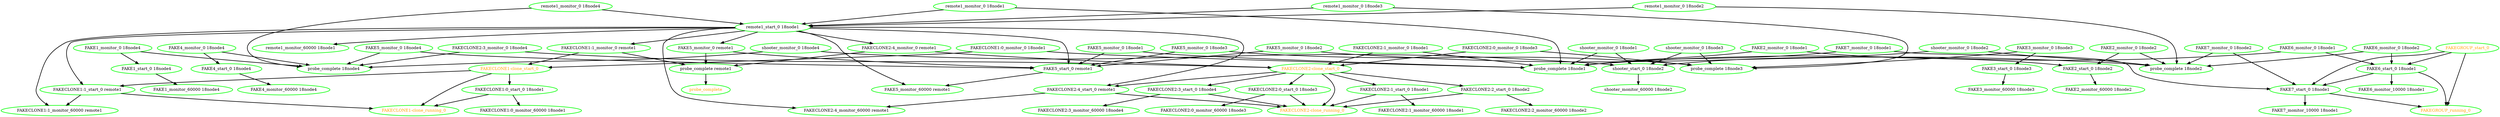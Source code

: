  digraph "g" {
"FAKE1_monitor_0 18node4" -> "FAKE1_start_0 18node4" [ style = bold]
"FAKE1_monitor_0 18node4" -> "probe_complete 18node4" [ style = bold]
"FAKE1_monitor_0 18node4" [ style=bold color="green" fontcolor="black"]
"FAKE1_monitor_60000 18node4" [ style=bold color="green" fontcolor="black"]
"FAKE1_start_0 18node4" -> "FAKE1_monitor_60000 18node4" [ style = bold]
"FAKE1_start_0 18node4" [ style=bold color="green" fontcolor="black"]
"FAKE2_monitor_0 18node1" -> "FAKE2_start_0 18node2" [ style = bold]
"FAKE2_monitor_0 18node1" -> "probe_complete 18node1" [ style = bold]
"FAKE2_monitor_0 18node1" [ style=bold color="green" fontcolor="black"]
"FAKE2_monitor_0 18node2" -> "FAKE2_start_0 18node2" [ style = bold]
"FAKE2_monitor_0 18node2" -> "probe_complete 18node2" [ style = bold]
"FAKE2_monitor_0 18node2" [ style=bold color="green" fontcolor="black"]
"FAKE2_monitor_60000 18node2" [ style=bold color="green" fontcolor="black"]
"FAKE2_start_0 18node2" -> "FAKE2_monitor_60000 18node2" [ style = bold]
"FAKE2_start_0 18node2" [ style=bold color="green" fontcolor="black"]
"FAKE3_monitor_0 18node3" -> "FAKE3_start_0 18node3" [ style = bold]
"FAKE3_monitor_0 18node3" -> "probe_complete 18node3" [ style = bold]
"FAKE3_monitor_0 18node3" [ style=bold color="green" fontcolor="black"]
"FAKE3_monitor_60000 18node3" [ style=bold color="green" fontcolor="black"]
"FAKE3_start_0 18node3" -> "FAKE3_monitor_60000 18node3" [ style = bold]
"FAKE3_start_0 18node3" [ style=bold color="green" fontcolor="black"]
"FAKE4_monitor_0 18node4" -> "FAKE4_start_0 18node4" [ style = bold]
"FAKE4_monitor_0 18node4" -> "probe_complete 18node4" [ style = bold]
"FAKE4_monitor_0 18node4" [ style=bold color="green" fontcolor="black"]
"FAKE4_monitor_60000 18node4" [ style=bold color="green" fontcolor="black"]
"FAKE4_start_0 18node4" -> "FAKE4_monitor_60000 18node4" [ style = bold]
"FAKE4_start_0 18node4" [ style=bold color="green" fontcolor="black"]
"FAKE5_monitor_0 18node1" -> "FAKE5_start_0 remote1" [ style = bold]
"FAKE5_monitor_0 18node1" -> "probe_complete 18node1" [ style = bold]
"FAKE5_monitor_0 18node1" [ style=bold color="green" fontcolor="black"]
"FAKE5_monitor_0 18node2" -> "FAKE5_start_0 remote1" [ style = bold]
"FAKE5_monitor_0 18node2" -> "probe_complete 18node2" [ style = bold]
"FAKE5_monitor_0 18node2" [ style=bold color="green" fontcolor="black"]
"FAKE5_monitor_0 18node3" -> "FAKE5_start_0 remote1" [ style = bold]
"FAKE5_monitor_0 18node3" -> "probe_complete 18node3" [ style = bold]
"FAKE5_monitor_0 18node3" [ style=bold color="green" fontcolor="black"]
"FAKE5_monitor_0 18node4" -> "FAKE5_start_0 remote1" [ style = bold]
"FAKE5_monitor_0 18node4" -> "probe_complete 18node4" [ style = bold]
"FAKE5_monitor_0 18node4" [ style=bold color="green" fontcolor="black"]
"FAKE5_monitor_0 remote1" -> "FAKE5_start_0 remote1" [ style = bold]
"FAKE5_monitor_0 remote1" -> "probe_complete remote1" [ style = bold]
"FAKE5_monitor_0 remote1" [ style=bold color="green" fontcolor="black"]
"FAKE5_monitor_60000 remote1" [ style=bold color="green" fontcolor="black"]
"FAKE5_start_0 remote1" -> "FAKE5_monitor_60000 remote1" [ style = bold]
"FAKE5_start_0 remote1" [ style=bold color="green" fontcolor="black"]
"FAKE6_monitor_0 18node1" -> "FAKE6_start_0 18node1" [ style = bold]
"FAKE6_monitor_0 18node1" -> "probe_complete 18node1" [ style = bold]
"FAKE6_monitor_0 18node1" [ style=bold color="green" fontcolor="black"]
"FAKE6_monitor_0 18node2" -> "FAKE6_start_0 18node1" [ style = bold]
"FAKE6_monitor_0 18node2" -> "probe_complete 18node2" [ style = bold]
"FAKE6_monitor_0 18node2" [ style=bold color="green" fontcolor="black"]
"FAKE6_monitor_10000 18node1" [ style=bold color="green" fontcolor="black"]
"FAKE6_start_0 18node1" -> "FAKE6_monitor_10000 18node1" [ style = bold]
"FAKE6_start_0 18node1" -> "FAKE7_start_0 18node1" [ style = bold]
"FAKE6_start_0 18node1" -> "FAKEGROUP_running_0" [ style = bold]
"FAKE6_start_0 18node1" [ style=bold color="green" fontcolor="black"]
"FAKE7_monitor_0 18node1" -> "FAKE7_start_0 18node1" [ style = bold]
"FAKE7_monitor_0 18node1" -> "probe_complete 18node1" [ style = bold]
"FAKE7_monitor_0 18node1" [ style=bold color="green" fontcolor="black"]
"FAKE7_monitor_0 18node2" -> "FAKE7_start_0 18node1" [ style = bold]
"FAKE7_monitor_0 18node2" -> "probe_complete 18node2" [ style = bold]
"FAKE7_monitor_0 18node2" [ style=bold color="green" fontcolor="black"]
"FAKE7_monitor_10000 18node1" [ style=bold color="green" fontcolor="black"]
"FAKE7_start_0 18node1" -> "FAKE7_monitor_10000 18node1" [ style = bold]
"FAKE7_start_0 18node1" -> "FAKEGROUP_running_0" [ style = bold]
"FAKE7_start_0 18node1" [ style=bold color="green" fontcolor="black"]
"FAKECLONE1-clone_running_0" [ style=bold color="green" fontcolor="orange"]
"FAKECLONE1-clone_start_0" -> "FAKECLONE1-clone_running_0" [ style = bold]
"FAKECLONE1-clone_start_0" -> "FAKECLONE1:0_start_0 18node1" [ style = bold]
"FAKECLONE1-clone_start_0" -> "FAKECLONE1:1_start_0 remote1" [ style = bold]
"FAKECLONE1-clone_start_0" [ style=bold color="green" fontcolor="orange"]
"FAKECLONE1:0_monitor_0 18node1" -> "FAKECLONE1-clone_start_0" [ style = bold]
"FAKECLONE1:0_monitor_0 18node1" -> "probe_complete 18node1" [ style = bold]
"FAKECLONE1:0_monitor_0 18node1" [ style=bold color="green" fontcolor="black"]
"FAKECLONE1:0_monitor_60000 18node1" [ style=bold color="green" fontcolor="black"]
"FAKECLONE1:0_start_0 18node1" -> "FAKECLONE1-clone_running_0" [ style = bold]
"FAKECLONE1:0_start_0 18node1" -> "FAKECLONE1:0_monitor_60000 18node1" [ style = bold]
"FAKECLONE1:0_start_0 18node1" [ style=bold color="green" fontcolor="black"]
"FAKECLONE1:1_monitor_0 remote1" -> "FAKECLONE1-clone_start_0" [ style = bold]
"FAKECLONE1:1_monitor_0 remote1" -> "probe_complete remote1" [ style = bold]
"FAKECLONE1:1_monitor_0 remote1" [ style=bold color="green" fontcolor="black"]
"FAKECLONE1:1_monitor_60000 remote1" [ style=bold color="green" fontcolor="black"]
"FAKECLONE1:1_start_0 remote1" -> "FAKECLONE1-clone_running_0" [ style = bold]
"FAKECLONE1:1_start_0 remote1" -> "FAKECLONE1:1_monitor_60000 remote1" [ style = bold]
"FAKECLONE1:1_start_0 remote1" [ style=bold color="green" fontcolor="black"]
"FAKECLONE2-clone_running_0" [ style=bold color="green" fontcolor="orange"]
"FAKECLONE2-clone_start_0" -> "FAKECLONE2-clone_running_0" [ style = bold]
"FAKECLONE2-clone_start_0" -> "FAKECLONE2:0_start_0 18node3" [ style = bold]
"FAKECLONE2-clone_start_0" -> "FAKECLONE2:1_start_0 18node1" [ style = bold]
"FAKECLONE2-clone_start_0" -> "FAKECLONE2:2_start_0 18node2" [ style = bold]
"FAKECLONE2-clone_start_0" -> "FAKECLONE2:3_start_0 18node4" [ style = bold]
"FAKECLONE2-clone_start_0" -> "FAKECLONE2:4_start_0 remote1" [ style = bold]
"FAKECLONE2-clone_start_0" [ style=bold color="green" fontcolor="orange"]
"FAKECLONE2:0_monitor_0 18node3" -> "FAKECLONE2-clone_start_0" [ style = bold]
"FAKECLONE2:0_monitor_0 18node3" -> "probe_complete 18node3" [ style = bold]
"FAKECLONE2:0_monitor_0 18node3" [ style=bold color="green" fontcolor="black"]
"FAKECLONE2:0_monitor_60000 18node3" [ style=bold color="green" fontcolor="black"]
"FAKECLONE2:0_start_0 18node3" -> "FAKECLONE2-clone_running_0" [ style = bold]
"FAKECLONE2:0_start_0 18node3" -> "FAKECLONE2:0_monitor_60000 18node3" [ style = bold]
"FAKECLONE2:0_start_0 18node3" [ style=bold color="green" fontcolor="black"]
"FAKECLONE2:1_monitor_0 18node1" -> "FAKECLONE2-clone_start_0" [ style = bold]
"FAKECLONE2:1_monitor_0 18node1" -> "probe_complete 18node1" [ style = bold]
"FAKECLONE2:1_monitor_0 18node1" [ style=bold color="green" fontcolor="black"]
"FAKECLONE2:1_monitor_60000 18node1" [ style=bold color="green" fontcolor="black"]
"FAKECLONE2:1_start_0 18node1" -> "FAKECLONE2-clone_running_0" [ style = bold]
"FAKECLONE2:1_start_0 18node1" -> "FAKECLONE2:1_monitor_60000 18node1" [ style = bold]
"FAKECLONE2:1_start_0 18node1" [ style=bold color="green" fontcolor="black"]
"FAKECLONE2:2_monitor_60000 18node2" [ style=bold color="green" fontcolor="black"]
"FAKECLONE2:2_start_0 18node2" -> "FAKECLONE2-clone_running_0" [ style = bold]
"FAKECLONE2:2_start_0 18node2" -> "FAKECLONE2:2_monitor_60000 18node2" [ style = bold]
"FAKECLONE2:2_start_0 18node2" [ style=bold color="green" fontcolor="black"]
"FAKECLONE2:3_monitor_0 18node4" -> "FAKECLONE2-clone_start_0" [ style = bold]
"FAKECLONE2:3_monitor_0 18node4" -> "probe_complete 18node4" [ style = bold]
"FAKECLONE2:3_monitor_0 18node4" [ style=bold color="green" fontcolor="black"]
"FAKECLONE2:3_monitor_60000 18node4" [ style=bold color="green" fontcolor="black"]
"FAKECLONE2:3_start_0 18node4" -> "FAKECLONE2-clone_running_0" [ style = bold]
"FAKECLONE2:3_start_0 18node4" -> "FAKECLONE2:3_monitor_60000 18node4" [ style = bold]
"FAKECLONE2:3_start_0 18node4" [ style=bold color="green" fontcolor="black"]
"FAKECLONE2:4_monitor_0 remote1" -> "FAKECLONE2-clone_start_0" [ style = bold]
"FAKECLONE2:4_monitor_0 remote1" -> "probe_complete remote1" [ style = bold]
"FAKECLONE2:4_monitor_0 remote1" [ style=bold color="green" fontcolor="black"]
"FAKECLONE2:4_monitor_60000 remote1" [ style=bold color="green" fontcolor="black"]
"FAKECLONE2:4_start_0 remote1" -> "FAKECLONE2-clone_running_0" [ style = bold]
"FAKECLONE2:4_start_0 remote1" -> "FAKECLONE2:4_monitor_60000 remote1" [ style = bold]
"FAKECLONE2:4_start_0 remote1" [ style=bold color="green" fontcolor="black"]
"FAKEGROUP_running_0" [ style=bold color="green" fontcolor="orange"]
"FAKEGROUP_start_0" -> "FAKE6_start_0 18node1" [ style = bold]
"FAKEGROUP_start_0" -> "FAKE7_start_0 18node1" [ style = bold]
"FAKEGROUP_start_0" -> "FAKEGROUP_running_0" [ style = bold]
"FAKEGROUP_start_0" [ style=bold color="green" fontcolor="orange"]
"probe_complete 18node1" [ style=bold color="green" fontcolor="black"]
"probe_complete 18node2" [ style=bold color="green" fontcolor="black"]
"probe_complete 18node3" [ style=bold color="green" fontcolor="black"]
"probe_complete 18node4" [ style=bold color="green" fontcolor="black"]
"probe_complete remote1" -> "probe_complete" [ style = bold]
"probe_complete remote1" [ style=bold color="green" fontcolor="black"]
"probe_complete" [ style=bold color="green" fontcolor="orange"]
"remote1_monitor_0 18node1" -> "probe_complete 18node1" [ style = bold]
"remote1_monitor_0 18node1" -> "remote1_start_0 18node1" [ style = bold]
"remote1_monitor_0 18node1" [ style=bold color="green" fontcolor="black"]
"remote1_monitor_0 18node2" -> "probe_complete 18node2" [ style = bold]
"remote1_monitor_0 18node2" -> "remote1_start_0 18node1" [ style = bold]
"remote1_monitor_0 18node2" [ style=bold color="green" fontcolor="black"]
"remote1_monitor_0 18node3" -> "probe_complete 18node3" [ style = bold]
"remote1_monitor_0 18node3" -> "remote1_start_0 18node1" [ style = bold]
"remote1_monitor_0 18node3" [ style=bold color="green" fontcolor="black"]
"remote1_monitor_0 18node4" -> "probe_complete 18node4" [ style = bold]
"remote1_monitor_0 18node4" -> "remote1_start_0 18node1" [ style = bold]
"remote1_monitor_0 18node4" [ style=bold color="green" fontcolor="black"]
"remote1_monitor_60000 18node1" [ style=bold color="green" fontcolor="black"]
"remote1_start_0 18node1" -> "FAKE5_monitor_0 remote1" [ style = bold]
"remote1_start_0 18node1" -> "FAKE5_monitor_60000 remote1" [ style = bold]
"remote1_start_0 18node1" -> "FAKE5_start_0 remote1" [ style = bold]
"remote1_start_0 18node1" -> "FAKECLONE1:1_monitor_0 remote1" [ style = bold]
"remote1_start_0 18node1" -> "FAKECLONE1:1_monitor_60000 remote1" [ style = bold]
"remote1_start_0 18node1" -> "FAKECLONE1:1_start_0 remote1" [ style = bold]
"remote1_start_0 18node1" -> "FAKECLONE2:4_monitor_0 remote1" [ style = bold]
"remote1_start_0 18node1" -> "FAKECLONE2:4_monitor_60000 remote1" [ style = bold]
"remote1_start_0 18node1" -> "FAKECLONE2:4_start_0 remote1" [ style = bold]
"remote1_start_0 18node1" -> "remote1_monitor_60000 18node1" [ style = bold]
"remote1_start_0 18node1" [ style=bold color="green" fontcolor="black"]
"shooter_monitor_0 18node1" -> "probe_complete 18node1" [ style = bold]
"shooter_monitor_0 18node1" -> "shooter_start_0 18node2" [ style = bold]
"shooter_monitor_0 18node1" [ style=bold color="green" fontcolor="black"]
"shooter_monitor_0 18node2" -> "probe_complete 18node2" [ style = bold]
"shooter_monitor_0 18node2" -> "shooter_start_0 18node2" [ style = bold]
"shooter_monitor_0 18node2" [ style=bold color="green" fontcolor="black"]
"shooter_monitor_0 18node3" -> "probe_complete 18node3" [ style = bold]
"shooter_monitor_0 18node3" -> "shooter_start_0 18node2" [ style = bold]
"shooter_monitor_0 18node3" [ style=bold color="green" fontcolor="black"]
"shooter_monitor_0 18node4" -> "probe_complete 18node4" [ style = bold]
"shooter_monitor_0 18node4" -> "shooter_start_0 18node2" [ style = bold]
"shooter_monitor_0 18node4" [ style=bold color="green" fontcolor="black"]
"shooter_monitor_60000 18node2" [ style=bold color="green" fontcolor="black"]
"shooter_start_0 18node2" -> "shooter_monitor_60000 18node2" [ style = bold]
"shooter_start_0 18node2" [ style=bold color="green" fontcolor="black"]
}
